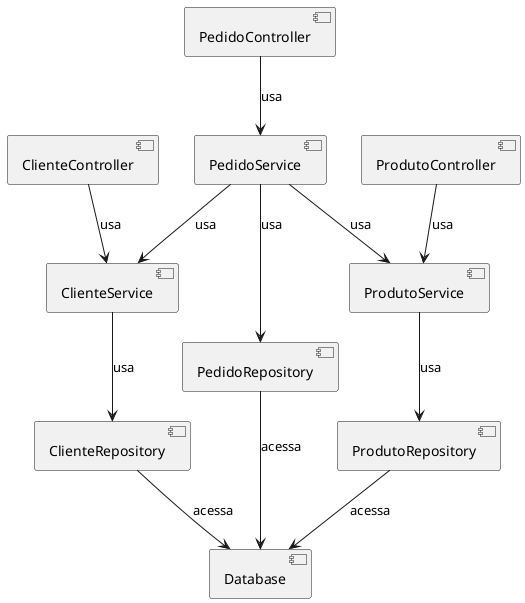 ```plantuml
@startuml

component "ClienteController" as ClienteC
component "ClienteService" as ClienteS
component "ClienteRepository" as ClienteR

component "ProdutoController" as ProdutoC
component "ProdutoService" as ProdutoS
component "ProdutoRepository" as ProdutoR

component "PedidoController" as PedidoC
component "PedidoService" as PedidoS
component "PedidoRepository" as PedidoR

component "Database" as DB

ClienteC --> ClienteS : usa
ClienteS --> ClienteR : usa
ClienteR --> DB : acessa

ProdutoC --> ProdutoS : usa
ProdutoS --> ProdutoR : usa
ProdutoR --> DB : acessa

PedidoC --> PedidoS : usa
PedidoS --> PedidoR : usa
PedidoS --> ClienteS : usa
PedidoS --> ProdutoS : usa
PedidoR --> DB : acessa

@enduml
```


